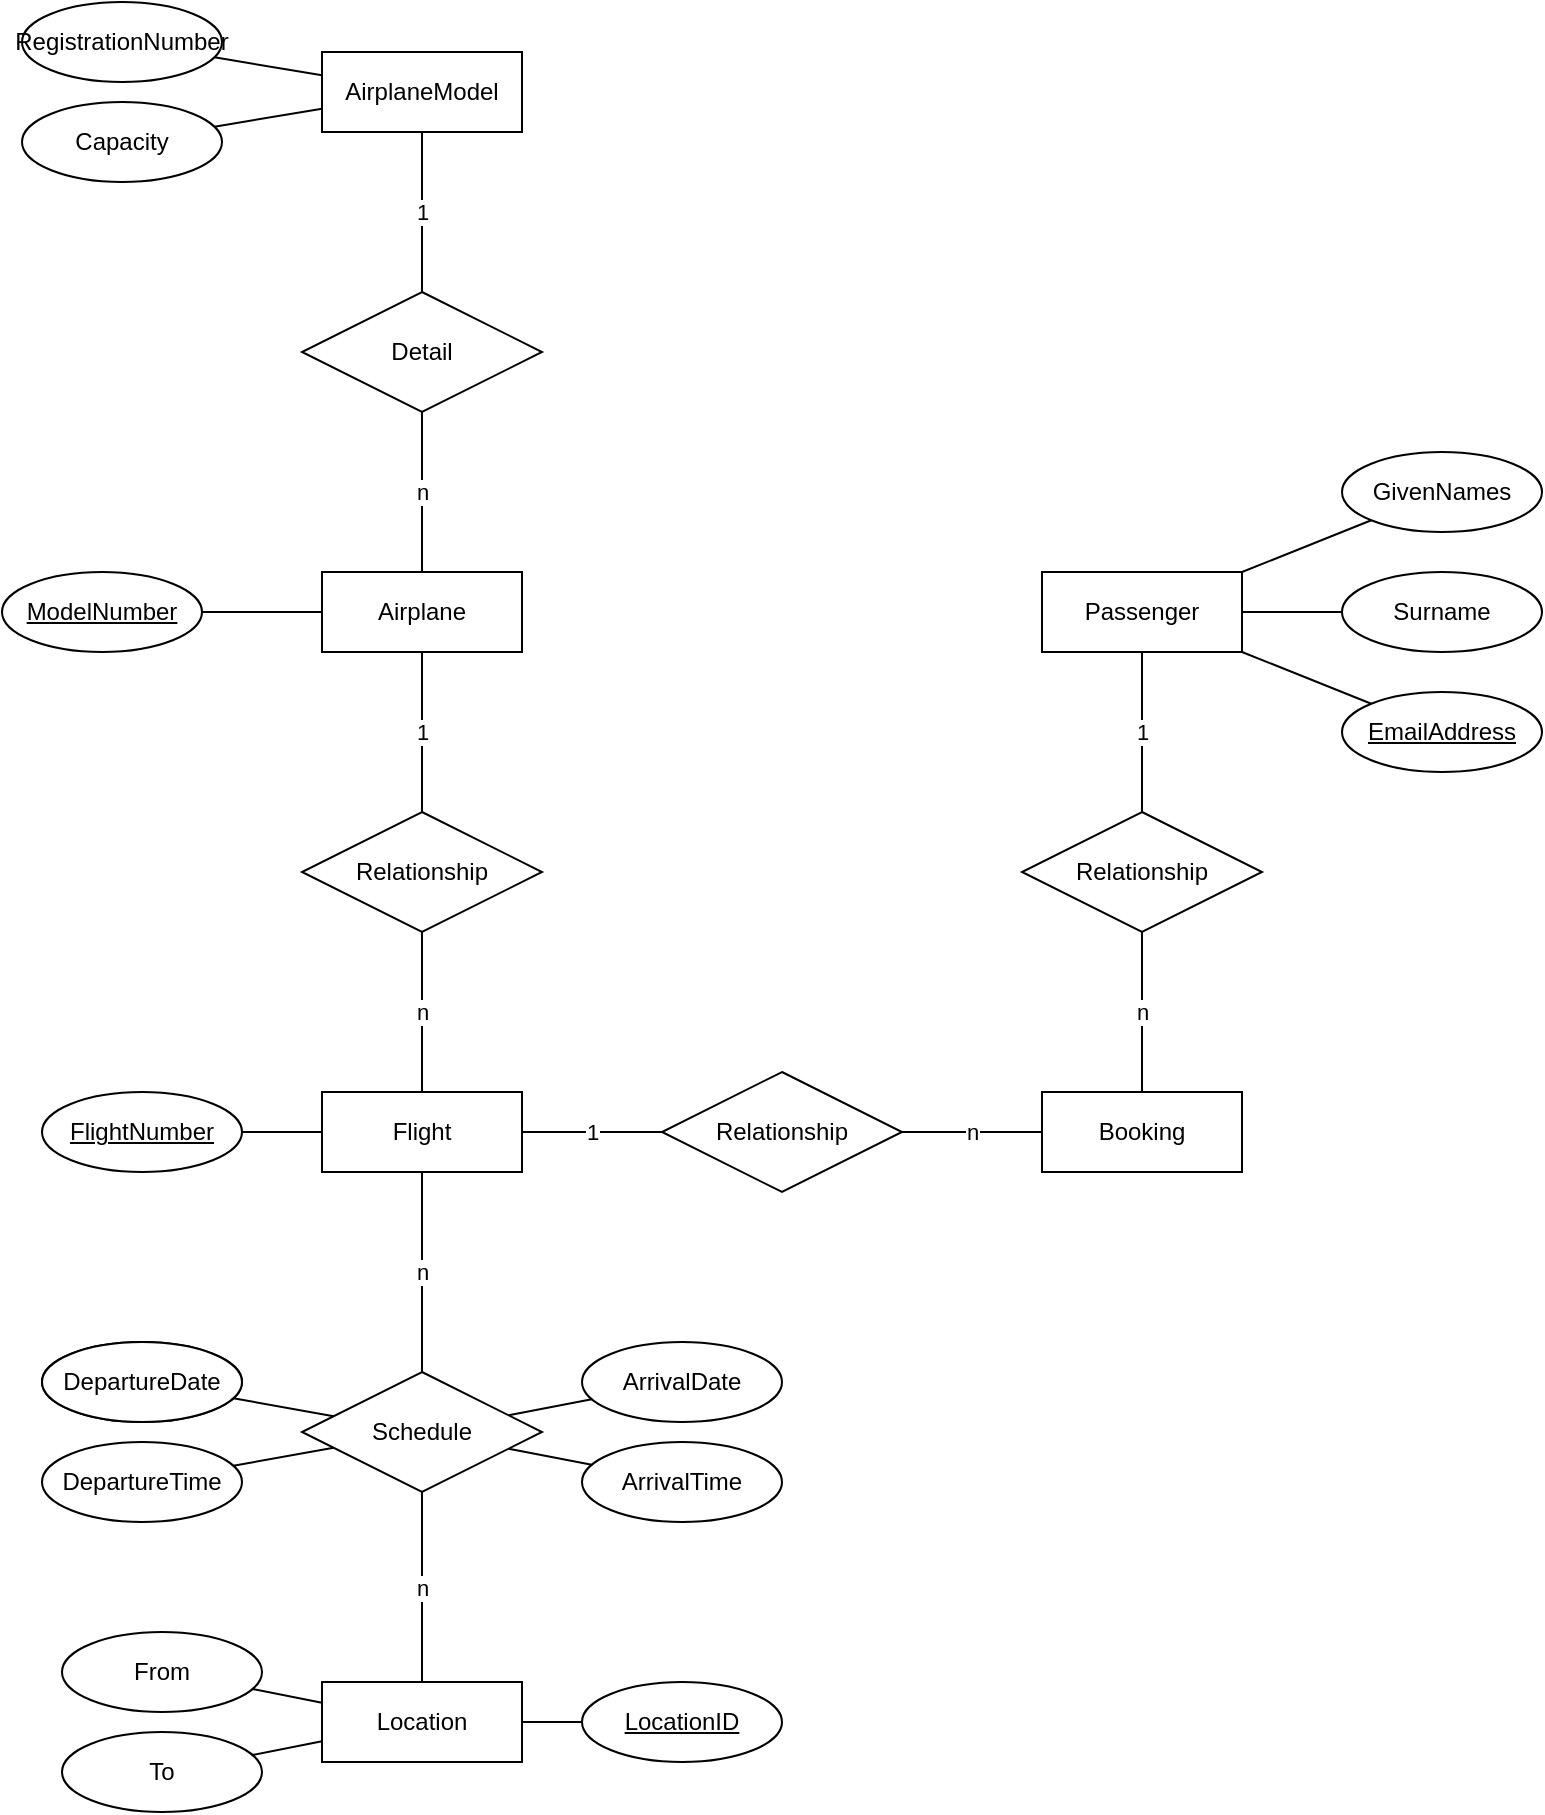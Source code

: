 <mxfile version="16.5.1" type="device"><diagram id="hlYBMy5_AJbrJeonDpFQ" name="Page-1"><mxGraphModel dx="1038" dy="689" grid="1" gridSize="10" guides="1" tooltips="1" connect="1" arrows="1" fold="1" page="1" pageScale="1" pageWidth="850" pageHeight="1100" math="0" shadow="0"><root><mxCell id="0"/><mxCell id="1" parent="0"/><mxCell id="2f2EMhNfyn6N_78Qorky-13" value="1" style="edgeStyle=none;rounded=0;orthogonalLoop=1;jettySize=auto;html=1;endArrow=none;endFill=0;" parent="1" source="2f2EMhNfyn6N_78Qorky-1" target="2f2EMhNfyn6N_78Qorky-7" edge="1"><mxGeometry relative="1" as="geometry"/></mxCell><mxCell id="2f2EMhNfyn6N_78Qorky-1" value="Airplane" style="whiteSpace=wrap;html=1;align=center;" parent="1" vertex="1"><mxGeometry x="220" y="410" width="100" height="40" as="geometry"/></mxCell><mxCell id="2f2EMhNfyn6N_78Qorky-8" value="1" style="rounded=0;orthogonalLoop=1;jettySize=auto;html=1;endArrow=none;endFill=0;" parent="1" source="2f2EMhNfyn6N_78Qorky-2" target="2f2EMhNfyn6N_78Qorky-5" edge="1"><mxGeometry relative="1" as="geometry"/></mxCell><mxCell id="2f2EMhNfyn6N_78Qorky-2" value="Passenger" style="whiteSpace=wrap;html=1;align=center;" parent="1" vertex="1"><mxGeometry x="580" y="410" width="100" height="40" as="geometry"/></mxCell><mxCell id="2f2EMhNfyn6N_78Qorky-10" value="n" style="edgeStyle=none;rounded=0;orthogonalLoop=1;jettySize=auto;html=1;endArrow=none;endFill=0;" parent="1" source="2f2EMhNfyn6N_78Qorky-3" target="2f2EMhNfyn6N_78Qorky-6" edge="1"><mxGeometry relative="1" as="geometry"/></mxCell><mxCell id="2f2EMhNfyn6N_78Qorky-3" value="Booking" style="whiteSpace=wrap;html=1;align=center;" parent="1" vertex="1"><mxGeometry x="580" y="670" width="100" height="40" as="geometry"/></mxCell><mxCell id="2f2EMhNfyn6N_78Qorky-12" value="n" style="edgeStyle=none;rounded=0;orthogonalLoop=1;jettySize=auto;html=1;endArrow=none;endFill=0;" parent="1" source="2f2EMhNfyn6N_78Qorky-4" target="2f2EMhNfyn6N_78Qorky-7" edge="1"><mxGeometry relative="1" as="geometry"/></mxCell><mxCell id="2f2EMhNfyn6N_78Qorky-4" value="Flight" style="whiteSpace=wrap;html=1;align=center;" parent="1" vertex="1"><mxGeometry x="220" y="670" width="100" height="40" as="geometry"/></mxCell><mxCell id="2f2EMhNfyn6N_78Qorky-9" value="n" style="edgeStyle=none;rounded=0;orthogonalLoop=1;jettySize=auto;html=1;endArrow=none;endFill=0;" parent="1" source="2f2EMhNfyn6N_78Qorky-5" target="2f2EMhNfyn6N_78Qorky-3" edge="1"><mxGeometry relative="1" as="geometry"/></mxCell><mxCell id="2f2EMhNfyn6N_78Qorky-5" value="Relationship" style="shape=rhombus;perimeter=rhombusPerimeter;whiteSpace=wrap;html=1;align=center;" parent="1" vertex="1"><mxGeometry x="570" y="530" width="120" height="60" as="geometry"/></mxCell><mxCell id="2f2EMhNfyn6N_78Qorky-11" value="1" style="edgeStyle=none;rounded=0;orthogonalLoop=1;jettySize=auto;html=1;endArrow=none;endFill=0;" parent="1" source="2f2EMhNfyn6N_78Qorky-6" target="2f2EMhNfyn6N_78Qorky-4" edge="1"><mxGeometry relative="1" as="geometry"/></mxCell><mxCell id="2f2EMhNfyn6N_78Qorky-6" value="Relationship" style="shape=rhombus;perimeter=rhombusPerimeter;whiteSpace=wrap;html=1;align=center;" parent="1" vertex="1"><mxGeometry x="390" y="660" width="120" height="60" as="geometry"/></mxCell><mxCell id="2f2EMhNfyn6N_78Qorky-7" value="Relationship" style="shape=rhombus;perimeter=rhombusPerimeter;whiteSpace=wrap;html=1;align=center;" parent="1" vertex="1"><mxGeometry x="210" y="530" width="120" height="60" as="geometry"/></mxCell><mxCell id="2f2EMhNfyn6N_78Qorky-100" style="edgeStyle=none;rounded=0;orthogonalLoop=1;jettySize=auto;html=1;endArrow=none;endFill=0;" parent="1" source="2f2EMhNfyn6N_78Qorky-74" target="2f2EMhNfyn6N_78Qorky-1" edge="1"><mxGeometry relative="1" as="geometry"/></mxCell><mxCell id="2f2EMhNfyn6N_78Qorky-74" value="ModelNumber" style="ellipse;whiteSpace=wrap;html=1;align=center;fontStyle=4" parent="1" vertex="1"><mxGeometry x="60" y="410" width="100" height="40" as="geometry"/></mxCell><mxCell id="Y-BRWbr9-8LW91sVTNPd-25" style="edgeStyle=none;rounded=0;orthogonalLoop=1;jettySize=auto;html=1;endArrow=none;endFill=0;" edge="1" parent="1" source="2f2EMhNfyn6N_78Qorky-77" target="Y-BRWbr9-8LW91sVTNPd-17"><mxGeometry relative="1" as="geometry"/></mxCell><mxCell id="2f2EMhNfyn6N_78Qorky-77" value="ArrivalTime" style="ellipse;whiteSpace=wrap;html=1;align=center;" parent="1" vertex="1"><mxGeometry x="350" y="845" width="100" height="40" as="geometry"/></mxCell><mxCell id="Y-BRWbr9-8LW91sVTNPd-24" style="edgeStyle=none;rounded=0;orthogonalLoop=1;jettySize=auto;html=1;endArrow=none;endFill=0;" edge="1" parent="1" source="2f2EMhNfyn6N_78Qorky-78" target="Y-BRWbr9-8LW91sVTNPd-17"><mxGeometry relative="1" as="geometry"/></mxCell><mxCell id="2f2EMhNfyn6N_78Qorky-78" value="ArrivalDate" style="ellipse;whiteSpace=wrap;html=1;align=center;" parent="1" vertex="1"><mxGeometry x="350" y="795" width="100" height="40" as="geometry"/></mxCell><mxCell id="2f2EMhNfyn6N_78Qorky-79" value="DepartureDate" style="ellipse;whiteSpace=wrap;html=1;align=center;" parent="1" vertex="1"><mxGeometry x="80" y="795" width="100" height="40" as="geometry"/></mxCell><mxCell id="Y-BRWbr9-8LW91sVTNPd-23" style="edgeStyle=none;rounded=0;orthogonalLoop=1;jettySize=auto;html=1;endArrow=none;endFill=0;" edge="1" parent="1" source="2f2EMhNfyn6N_78Qorky-80" target="Y-BRWbr9-8LW91sVTNPd-17"><mxGeometry relative="1" as="geometry"/></mxCell><mxCell id="2f2EMhNfyn6N_78Qorky-80" value="DepartureTime" style="ellipse;whiteSpace=wrap;html=1;align=center;" parent="1" vertex="1"><mxGeometry x="80" y="845" width="100" height="40" as="geometry"/></mxCell><mxCell id="2f2EMhNfyn6N_78Qorky-85" style="edgeStyle=none;rounded=0;orthogonalLoop=1;jettySize=auto;html=1;endArrow=none;endFill=0;" parent="1" source="2f2EMhNfyn6N_78Qorky-81" target="2f2EMhNfyn6N_78Qorky-2" edge="1"><mxGeometry relative="1" as="geometry"/></mxCell><mxCell id="2f2EMhNfyn6N_78Qorky-81" value="EmailAddress" style="ellipse;whiteSpace=wrap;html=1;align=center;fontStyle=4" parent="1" vertex="1"><mxGeometry x="730" y="470" width="100" height="40" as="geometry"/></mxCell><mxCell id="2f2EMhNfyn6N_78Qorky-86" style="edgeStyle=none;rounded=0;orthogonalLoop=1;jettySize=auto;html=1;endArrow=none;endFill=0;" parent="1" source="2f2EMhNfyn6N_78Qorky-82" target="2f2EMhNfyn6N_78Qorky-2" edge="1"><mxGeometry relative="1" as="geometry"/></mxCell><mxCell id="2f2EMhNfyn6N_78Qorky-82" value="GivenNames" style="ellipse;whiteSpace=wrap;html=1;align=center;" parent="1" vertex="1"><mxGeometry x="730" y="350" width="100" height="40" as="geometry"/></mxCell><mxCell id="2f2EMhNfyn6N_78Qorky-84" style="edgeStyle=none;rounded=0;orthogonalLoop=1;jettySize=auto;html=1;endArrow=none;endFill=0;" parent="1" source="2f2EMhNfyn6N_78Qorky-83" target="2f2EMhNfyn6N_78Qorky-2" edge="1"><mxGeometry relative="1" as="geometry"/></mxCell><mxCell id="2f2EMhNfyn6N_78Qorky-83" value="Surname" style="ellipse;whiteSpace=wrap;html=1;align=center;" parent="1" vertex="1"><mxGeometry x="730" y="410" width="100" height="40" as="geometry"/></mxCell><mxCell id="2f2EMhNfyn6N_78Qorky-91" style="edgeStyle=none;rounded=0;orthogonalLoop=1;jettySize=auto;html=1;endArrow=none;endFill=0;" parent="1" source="2f2EMhNfyn6N_78Qorky-88" target="2f2EMhNfyn6N_78Qorky-4" edge="1"><mxGeometry relative="1" as="geometry"/></mxCell><mxCell id="2f2EMhNfyn6N_78Qorky-88" value="FlightNumber" style="ellipse;whiteSpace=wrap;html=1;align=center;fontStyle=4" parent="1" vertex="1"><mxGeometry x="80" y="670" width="100" height="40" as="geometry"/></mxCell><mxCell id="Y-BRWbr9-8LW91sVTNPd-21" style="edgeStyle=none;rounded=0;orthogonalLoop=1;jettySize=auto;html=1;endArrow=none;endFill=0;" edge="1" parent="1" source="2f2EMhNfyn6N_78Qorky-89" target="Y-BRWbr9-8LW91sVTNPd-11"><mxGeometry relative="1" as="geometry"/></mxCell><mxCell id="2f2EMhNfyn6N_78Qorky-89" value="To" style="ellipse;whiteSpace=wrap;html=1;align=center;" parent="1" vertex="1"><mxGeometry x="90" y="990" width="100" height="40" as="geometry"/></mxCell><mxCell id="Y-BRWbr9-8LW91sVTNPd-20" style="edgeStyle=none;rounded=0;orthogonalLoop=1;jettySize=auto;html=1;endArrow=none;endFill=0;" edge="1" parent="1" source="2f2EMhNfyn6N_78Qorky-90" target="Y-BRWbr9-8LW91sVTNPd-11"><mxGeometry relative="1" as="geometry"/></mxCell><mxCell id="2f2EMhNfyn6N_78Qorky-90" value="From" style="ellipse;whiteSpace=wrap;html=1;align=center;" parent="1" vertex="1"><mxGeometry x="90" y="940" width="100" height="40" as="geometry"/></mxCell><mxCell id="Y-BRWbr9-8LW91sVTNPd-5" value="1" style="edgeStyle=none;rounded=0;orthogonalLoop=1;jettySize=auto;html=1;endArrow=none;endFill=0;" edge="1" parent="1" source="Y-BRWbr9-8LW91sVTNPd-2" target="Y-BRWbr9-8LW91sVTNPd-3"><mxGeometry relative="1" as="geometry"/></mxCell><mxCell id="Y-BRWbr9-8LW91sVTNPd-2" value="AirplaneModel" style="whiteSpace=wrap;html=1;align=center;" vertex="1" parent="1"><mxGeometry x="220" y="150" width="100" height="40" as="geometry"/></mxCell><mxCell id="Y-BRWbr9-8LW91sVTNPd-4" value="n" style="rounded=0;orthogonalLoop=1;jettySize=auto;html=1;endArrow=none;endFill=0;" edge="1" parent="1" source="Y-BRWbr9-8LW91sVTNPd-3" target="2f2EMhNfyn6N_78Qorky-1"><mxGeometry relative="1" as="geometry"/></mxCell><mxCell id="Y-BRWbr9-8LW91sVTNPd-3" value="Detail" style="shape=rhombus;perimeter=rhombusPerimeter;whiteSpace=wrap;html=1;align=center;" vertex="1" parent="1"><mxGeometry x="210" y="270" width="120" height="60" as="geometry"/></mxCell><mxCell id="Y-BRWbr9-8LW91sVTNPd-8" style="edgeStyle=none;rounded=0;orthogonalLoop=1;jettySize=auto;html=1;endArrow=none;endFill=0;" edge="1" parent="1" source="Y-BRWbr9-8LW91sVTNPd-6" target="Y-BRWbr9-8LW91sVTNPd-2"><mxGeometry relative="1" as="geometry"/></mxCell><mxCell id="Y-BRWbr9-8LW91sVTNPd-6" value="Capacity" style="ellipse;whiteSpace=wrap;html=1;align=center;" vertex="1" parent="1"><mxGeometry x="70" y="175" width="100" height="40" as="geometry"/></mxCell><mxCell id="Y-BRWbr9-8LW91sVTNPd-9" style="edgeStyle=none;rounded=0;orthogonalLoop=1;jettySize=auto;html=1;endArrow=none;endFill=0;" edge="1" parent="1" source="Y-BRWbr9-8LW91sVTNPd-7" target="Y-BRWbr9-8LW91sVTNPd-2"><mxGeometry relative="1" as="geometry"/></mxCell><mxCell id="Y-BRWbr9-8LW91sVTNPd-7" value="RegistrationNumber" style="ellipse;whiteSpace=wrap;html=1;align=center;" vertex="1" parent="1"><mxGeometry x="70" y="125" width="100" height="40" as="geometry"/></mxCell><mxCell id="Y-BRWbr9-8LW91sVTNPd-10" style="edgeStyle=none;rounded=0;orthogonalLoop=1;jettySize=auto;html=1;exitX=0.75;exitY=0;exitDx=0;exitDy=0;endArrow=none;endFill=0;" edge="1" parent="1" source="Y-BRWbr9-8LW91sVTNPd-2" target="Y-BRWbr9-8LW91sVTNPd-2"><mxGeometry relative="1" as="geometry"/></mxCell><mxCell id="Y-BRWbr9-8LW91sVTNPd-18" value="n" style="edgeStyle=none;rounded=0;orthogonalLoop=1;jettySize=auto;html=1;endArrow=none;endFill=0;" edge="1" parent="1" source="Y-BRWbr9-8LW91sVTNPd-11" target="Y-BRWbr9-8LW91sVTNPd-17"><mxGeometry relative="1" as="geometry"><mxPoint x="270" y="910" as="targetPoint"/></mxGeometry></mxCell><mxCell id="Y-BRWbr9-8LW91sVTNPd-11" value="Location" style="whiteSpace=wrap;html=1;align=center;" vertex="1" parent="1"><mxGeometry x="220" y="965" width="100" height="40" as="geometry"/></mxCell><mxCell id="Y-BRWbr9-8LW91sVTNPd-22" style="edgeStyle=none;rounded=0;orthogonalLoop=1;jettySize=auto;html=1;endArrow=none;endFill=0;" edge="1" parent="1" source="Y-BRWbr9-8LW91sVTNPd-16" target="Y-BRWbr9-8LW91sVTNPd-17"><mxGeometry relative="1" as="geometry"/></mxCell><mxCell id="Y-BRWbr9-8LW91sVTNPd-16" value="DepartureDate" style="ellipse;whiteSpace=wrap;html=1;align=center;" vertex="1" parent="1"><mxGeometry x="80" y="795" width="100" height="40" as="geometry"/></mxCell><mxCell id="Y-BRWbr9-8LW91sVTNPd-19" value="n" style="edgeStyle=none;rounded=0;orthogonalLoop=1;jettySize=auto;html=1;endArrow=none;endFill=0;" edge="1" parent="1" source="Y-BRWbr9-8LW91sVTNPd-17" target="2f2EMhNfyn6N_78Qorky-4"><mxGeometry relative="1" as="geometry"/></mxCell><mxCell id="Y-BRWbr9-8LW91sVTNPd-17" value="Schedule" style="shape=rhombus;perimeter=rhombusPerimeter;whiteSpace=wrap;html=1;align=center;" vertex="1" parent="1"><mxGeometry x="210" y="810" width="120" height="60" as="geometry"/></mxCell><mxCell id="Y-BRWbr9-8LW91sVTNPd-28" style="edgeStyle=none;rounded=0;orthogonalLoop=1;jettySize=auto;html=1;endArrow=none;endFill=0;" edge="1" parent="1" source="Y-BRWbr9-8LW91sVTNPd-27" target="Y-BRWbr9-8LW91sVTNPd-11"><mxGeometry relative="1" as="geometry"/></mxCell><mxCell id="Y-BRWbr9-8LW91sVTNPd-27" value="LocationID" style="ellipse;whiteSpace=wrap;html=1;align=center;fontStyle=4" vertex="1" parent="1"><mxGeometry x="350" y="965" width="100" height="40" as="geometry"/></mxCell></root></mxGraphModel></diagram></mxfile>